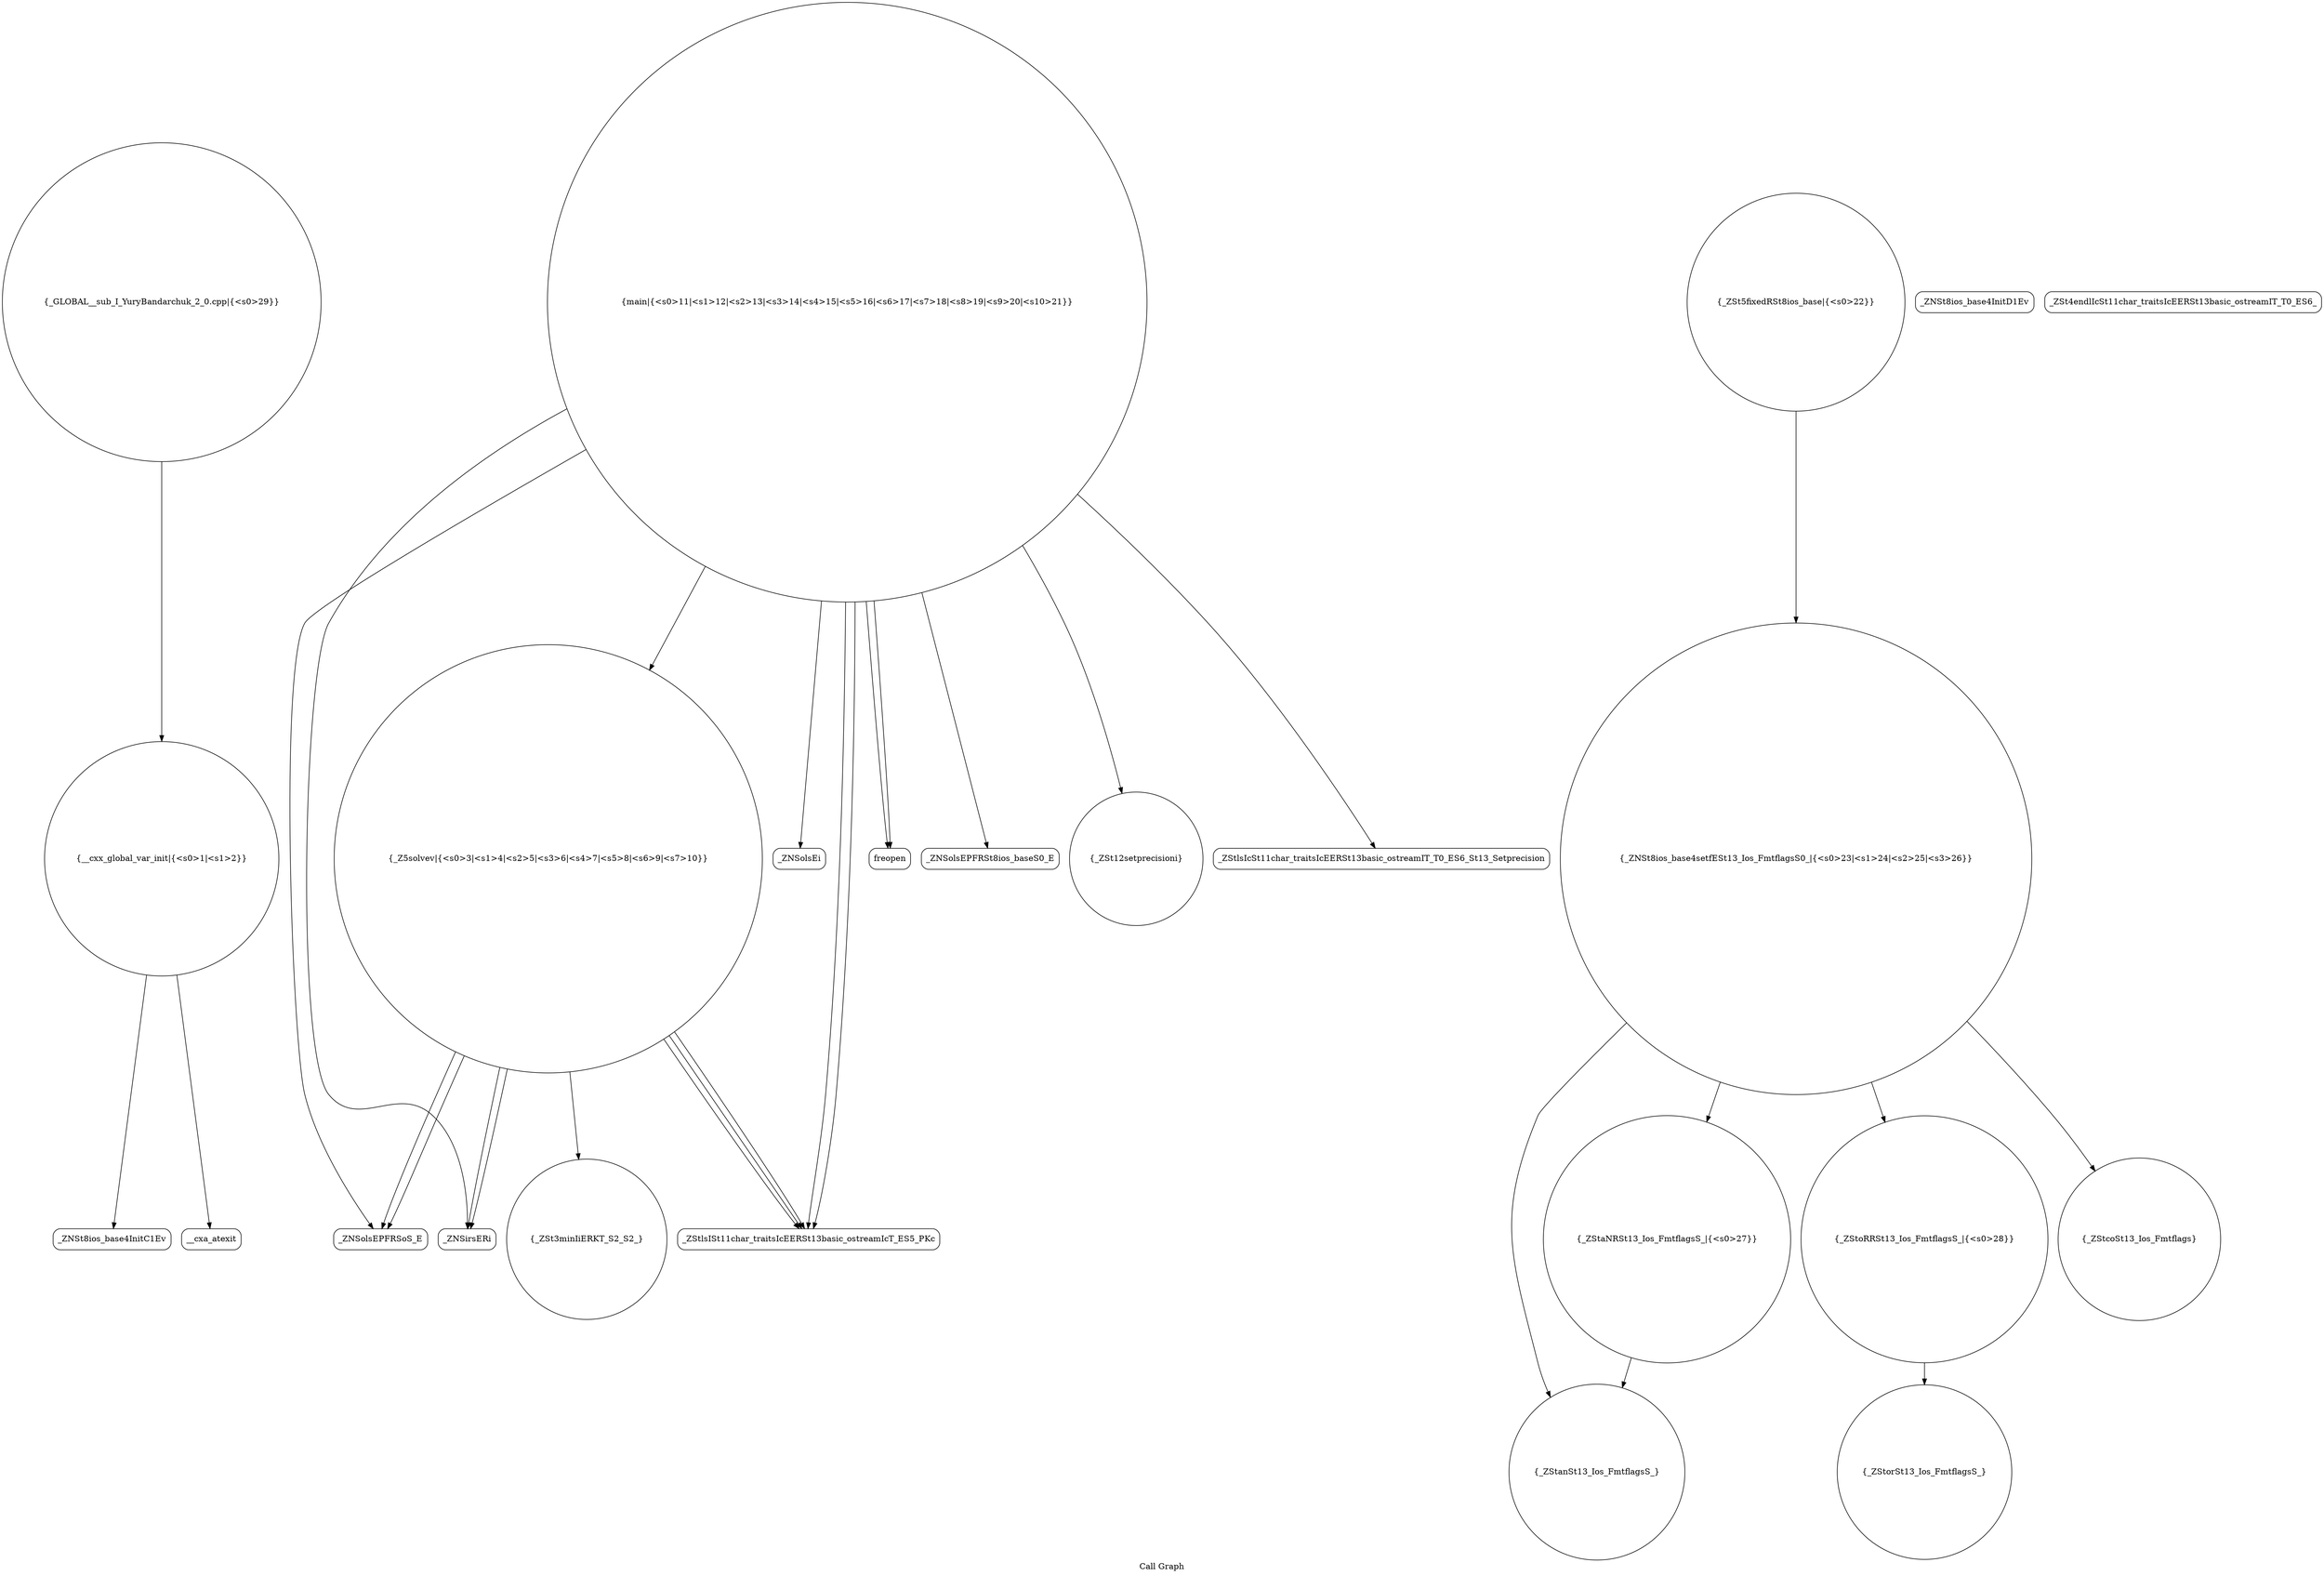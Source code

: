 digraph "Call Graph" {
	label="Call Graph";

	Node0x55af6911a130 [shape=record,shape=circle,label="{__cxx_global_var_init|{<s0>1|<s1>2}}"];
	Node0x55af6911a130:s0 -> Node0x55af6911a5c0[color=black];
	Node0x55af6911a130:s1 -> Node0x55af6911a6c0[color=black];
	Node0x55af6911a8c0 [shape=record,shape=Mrecord,label="{_ZNSolsEPFRSoS_E}"];
	Node0x55af6911ac40 [shape=record,shape=circle,label="{_ZSt5fixedRSt8ios_base|{<s0>22}}"];
	Node0x55af6911ac40:s0 -> Node0x55af6911adc0[color=black];
	Node0x55af6911afc0 [shape=record,shape=circle,label="{_ZStanSt13_Ios_FmtflagsS_}"];
	Node0x55af6911a640 [shape=record,shape=Mrecord,label="{_ZNSt8ios_base4InitD1Ev}"];
	Node0x55af6911a9c0 [shape=record,shape=circle,label="{_ZSt3minIiERKT_S2_S2_}"];
	Node0x55af6911ad40 [shape=record,shape=Mrecord,label="{_ZNSolsEi}"];
	Node0x55af6911b0c0 [shape=record,shape=circle,label="{_GLOBAL__sub_I_YuryBandarchuk_2_0.cpp|{<s0>29}}"];
	Node0x55af6911b0c0:s0 -> Node0x55af6911a130[color=black];
	Node0x55af6911a740 [shape=record,shape=circle,label="{_Z5solvev|{<s0>3|<s1>4|<s2>5|<s3>6|<s4>7|<s5>8|<s6>9|<s7>10}}"];
	Node0x55af6911a740:s0 -> Node0x55af6911a7c0[color=black];
	Node0x55af6911a740:s1 -> Node0x55af6911a7c0[color=black];
	Node0x55af6911a740:s2 -> Node0x55af6911a840[color=black];
	Node0x55af6911a740:s3 -> Node0x55af6911a8c0[color=black];
	Node0x55af6911a740:s4 -> Node0x55af6911a9c0[color=black];
	Node0x55af6911a740:s5 -> Node0x55af6911a840[color=black];
	Node0x55af6911a740:s6 -> Node0x55af6911a840[color=black];
	Node0x55af6911a740:s7 -> Node0x55af6911a8c0[color=black];
	Node0x55af6911aac0 [shape=record,shape=Mrecord,label="{freopen}"];
	Node0x55af6911ae40 [shape=record,shape=circle,label="{_ZStaNRSt13_Ios_FmtflagsS_|{<s0>27}}"];
	Node0x55af6911ae40:s0 -> Node0x55af6911afc0[color=black];
	Node0x55af6911a840 [shape=record,shape=Mrecord,label="{_ZStlsISt11char_traitsIcEERSt13basic_ostreamIcT_ES5_PKc}"];
	Node0x55af6911abc0 [shape=record,shape=Mrecord,label="{_ZNSolsEPFRSt8ios_baseS0_E}"];
	Node0x55af6911af40 [shape=record,shape=circle,label="{_ZStoRRSt13_Ios_FmtflagsS_|{<s0>28}}"];
	Node0x55af6911af40:s0 -> Node0x55af6911b040[color=black];
	Node0x55af6911a5c0 [shape=record,shape=Mrecord,label="{_ZNSt8ios_base4InitC1Ev}"];
	Node0x55af6911a940 [shape=record,shape=Mrecord,label="{_ZSt4endlIcSt11char_traitsIcEERSt13basic_ostreamIT_T0_ES6_}"];
	Node0x55af6911acc0 [shape=record,shape=circle,label="{_ZSt12setprecisioni}"];
	Node0x55af6911b040 [shape=record,shape=circle,label="{_ZStorSt13_Ios_FmtflagsS_}"];
	Node0x55af6911a6c0 [shape=record,shape=Mrecord,label="{__cxa_atexit}"];
	Node0x55af6911aa40 [shape=record,shape=circle,label="{main|{<s0>11|<s1>12|<s2>13|<s3>14|<s4>15|<s5>16|<s6>17|<s7>18|<s8>19|<s9>20|<s10>21}}"];
	Node0x55af6911aa40:s0 -> Node0x55af6911aac0[color=black];
	Node0x55af6911aa40:s1 -> Node0x55af6911aac0[color=black];
	Node0x55af6911aa40:s2 -> Node0x55af6911a7c0[color=black];
	Node0x55af6911aa40:s3 -> Node0x55af6911abc0[color=black];
	Node0x55af6911aa40:s4 -> Node0x55af6911acc0[color=black];
	Node0x55af6911aa40:s5 -> Node0x55af6911ab40[color=black];
	Node0x55af6911aa40:s6 -> Node0x55af6911a840[color=black];
	Node0x55af6911aa40:s7 -> Node0x55af6911ad40[color=black];
	Node0x55af6911aa40:s8 -> Node0x55af6911a840[color=black];
	Node0x55af6911aa40:s9 -> Node0x55af6911a8c0[color=black];
	Node0x55af6911aa40:s10 -> Node0x55af6911a740[color=black];
	Node0x55af6911adc0 [shape=record,shape=circle,label="{_ZNSt8ios_base4setfESt13_Ios_FmtflagsS0_|{<s0>23|<s1>24|<s2>25|<s3>26}}"];
	Node0x55af6911adc0:s0 -> Node0x55af6911aec0[color=black];
	Node0x55af6911adc0:s1 -> Node0x55af6911ae40[color=black];
	Node0x55af6911adc0:s2 -> Node0x55af6911afc0[color=black];
	Node0x55af6911adc0:s3 -> Node0x55af6911af40[color=black];
	Node0x55af6911a7c0 [shape=record,shape=Mrecord,label="{_ZNSirsERi}"];
	Node0x55af6911ab40 [shape=record,shape=Mrecord,label="{_ZStlsIcSt11char_traitsIcEERSt13basic_ostreamIT_T0_ES6_St13_Setprecision}"];
	Node0x55af6911aec0 [shape=record,shape=circle,label="{_ZStcoSt13_Ios_Fmtflags}"];
}
